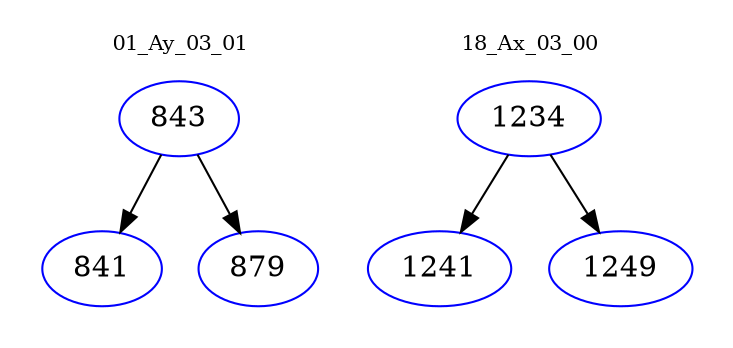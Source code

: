 digraph{
subgraph cluster_0 {
color = white
label = "01_Ay_03_01";
fontsize=10;
T0_843 [label="843", color="blue"]
T0_843 -> T0_841 [color="black"]
T0_841 [label="841", color="blue"]
T0_843 -> T0_879 [color="black"]
T0_879 [label="879", color="blue"]
}
subgraph cluster_1 {
color = white
label = "18_Ax_03_00";
fontsize=10;
T1_1234 [label="1234", color="blue"]
T1_1234 -> T1_1241 [color="black"]
T1_1241 [label="1241", color="blue"]
T1_1234 -> T1_1249 [color="black"]
T1_1249 [label="1249", color="blue"]
}
}
